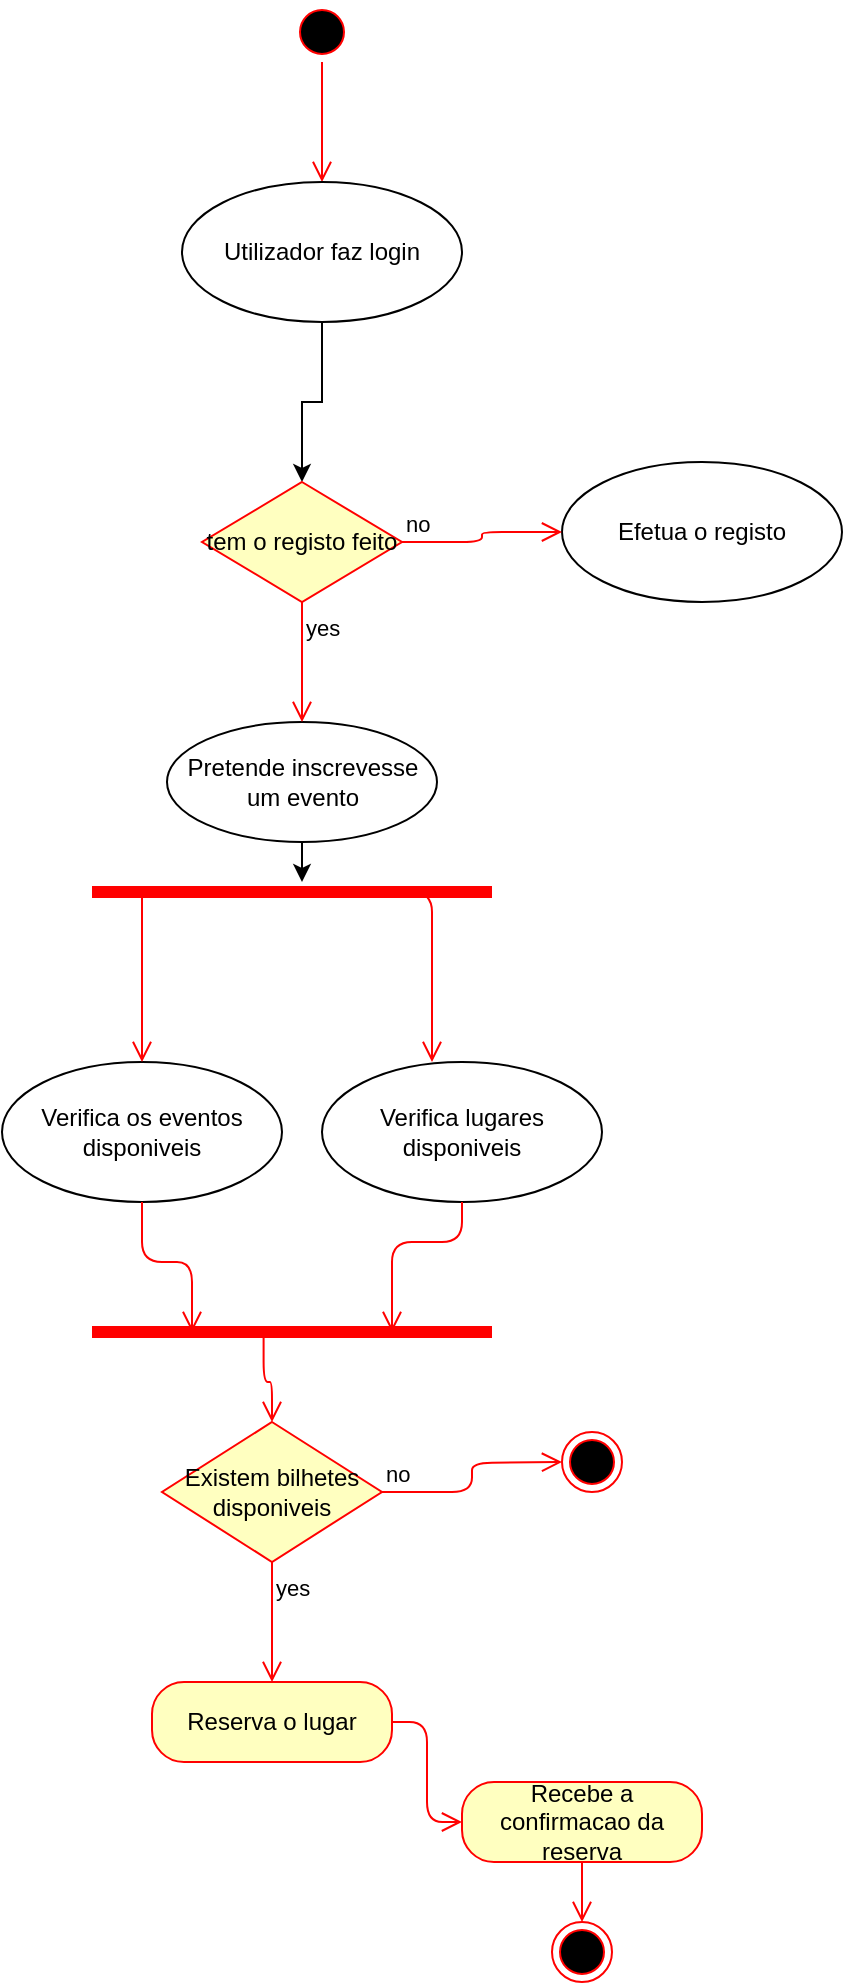 <mxfile version="10.6.7" type="device"><diagram id="XYbIL3liiGns2cnvg5g_" name="Page-1"><mxGraphModel dx="1250" dy="582" grid="1" gridSize="10" guides="1" tooltips="1" connect="1" arrows="1" fold="1" page="1" pageScale="1" pageWidth="1654" pageHeight="1169" math="0" shadow="0"><root><mxCell id="0"/><mxCell id="1" parent="0"/><mxCell id="vwXg7niIWtBFqWcDfArL-1" value="" style="ellipse;html=1;shape=startState;fillColor=#000000;strokeColor=#ff0000;" vertex="1" parent="1"><mxGeometry x="165" y="150" width="30" height="30" as="geometry"/></mxCell><mxCell id="vwXg7niIWtBFqWcDfArL-2" value="" style="edgeStyle=orthogonalEdgeStyle;html=1;verticalAlign=bottom;endArrow=open;endSize=8;strokeColor=#ff0000;" edge="1" source="vwXg7niIWtBFqWcDfArL-1" parent="1"><mxGeometry relative="1" as="geometry"><mxPoint x="180" y="240" as="targetPoint"/></mxGeometry></mxCell><mxCell id="vwXg7niIWtBFqWcDfArL-5" style="edgeStyle=orthogonalEdgeStyle;rounded=0;orthogonalLoop=1;jettySize=auto;html=1;exitX=0.5;exitY=1;exitDx=0;exitDy=0;entryX=0.5;entryY=0;entryDx=0;entryDy=0;" edge="1" parent="1" source="vwXg7niIWtBFqWcDfArL-3" target="vwXg7niIWtBFqWcDfArL-23"><mxGeometry relative="1" as="geometry"><mxPoint x="185" y="360" as="targetPoint"/></mxGeometry></mxCell><mxCell id="vwXg7niIWtBFqWcDfArL-3" value="Utilizador faz login" style="ellipse;whiteSpace=wrap;html=1;" vertex="1" parent="1"><mxGeometry x="110" y="240" width="140" height="70" as="geometry"/></mxCell><mxCell id="vwXg7niIWtBFqWcDfArL-6" value="Efetua o registo" style="ellipse;whiteSpace=wrap;html=1;" vertex="1" parent="1"><mxGeometry x="300" y="380" width="140" height="70" as="geometry"/></mxCell><mxCell id="vwXg7niIWtBFqWcDfArL-26" style="edgeStyle=orthogonalEdgeStyle;rounded=0;orthogonalLoop=1;jettySize=auto;html=1;exitX=0.5;exitY=1;exitDx=0;exitDy=0;" edge="1" parent="1" source="vwXg7niIWtBFqWcDfArL-9" target="vwXg7niIWtBFqWcDfArL-19"><mxGeometry relative="1" as="geometry"><Array as="points"><mxPoint x="170" y="590"/><mxPoint x="170" y="590"/></Array></mxGeometry></mxCell><mxCell id="vwXg7niIWtBFqWcDfArL-9" value="Pretende inscrevesse um evento" style="ellipse;whiteSpace=wrap;html=1;" vertex="1" parent="1"><mxGeometry x="102.5" y="510" width="135" height="60" as="geometry"/></mxCell><mxCell id="vwXg7niIWtBFqWcDfArL-18" value="Verifica os eventos disponiveis" style="ellipse;whiteSpace=wrap;html=1;" vertex="1" parent="1"><mxGeometry x="20" y="680" width="140" height="70" as="geometry"/></mxCell><mxCell id="vwXg7niIWtBFqWcDfArL-19" value="" style="shape=line;html=1;strokeWidth=6;strokeColor=#ff0000;" vertex="1" parent="1"><mxGeometry x="65" y="590" width="200" height="10" as="geometry"/></mxCell><mxCell id="vwXg7niIWtBFqWcDfArL-20" value="" style="edgeStyle=orthogonalEdgeStyle;html=1;verticalAlign=bottom;endArrow=open;endSize=8;strokeColor=#ff0000;entryX=0.5;entryY=0;entryDx=0;entryDy=0;" edge="1" parent="1" target="vwXg7niIWtBFqWcDfArL-18"><mxGeometry relative="1" as="geometry"><mxPoint x="185" y="670" as="targetPoint"/><mxPoint x="90" y="595" as="sourcePoint"/><Array as="points"><mxPoint x="90" y="620"/><mxPoint x="90" y="620"/></Array></mxGeometry></mxCell><mxCell id="vwXg7niIWtBFqWcDfArL-21" value="" style="edgeStyle=orthogonalEdgeStyle;html=1;verticalAlign=bottom;endArrow=open;endSize=8;strokeColor=#ff0000;exitX=0.75;exitY=0.5;exitDx=0;exitDy=0;exitPerimeter=0;" edge="1" parent="1" source="vwXg7niIWtBFqWcDfArL-19"><mxGeometry relative="1" as="geometry"><mxPoint x="235" y="680" as="targetPoint"/><mxPoint x="135" y="610" as="sourcePoint"/><Array as="points"><mxPoint x="235" y="620"/><mxPoint x="235" y="620"/></Array></mxGeometry></mxCell><mxCell id="vwXg7niIWtBFqWcDfArL-22" value="Verifica lugares disponiveis" style="ellipse;whiteSpace=wrap;html=1;" vertex="1" parent="1"><mxGeometry x="180" y="680" width="140" height="70" as="geometry"/></mxCell><mxCell id="vwXg7niIWtBFqWcDfArL-23" value="tem o registo feito" style="rhombus;whiteSpace=wrap;html=1;fillColor=#ffffc0;strokeColor=#ff0000;" vertex="1" parent="1"><mxGeometry x="120" y="390" width="100" height="60" as="geometry"/></mxCell><mxCell id="vwXg7niIWtBFqWcDfArL-24" value="no" style="edgeStyle=orthogonalEdgeStyle;html=1;align=left;verticalAlign=bottom;endArrow=open;endSize=8;strokeColor=#ff0000;entryX=0;entryY=0.5;entryDx=0;entryDy=0;" edge="1" source="vwXg7niIWtBFqWcDfArL-23" parent="1" target="vwXg7niIWtBFqWcDfArL-6"><mxGeometry x="-1" relative="1" as="geometry"><mxPoint x="300" y="410" as="targetPoint"/></mxGeometry></mxCell><mxCell id="vwXg7niIWtBFqWcDfArL-25" value="yes" style="edgeStyle=orthogonalEdgeStyle;html=1;align=left;verticalAlign=top;endArrow=open;endSize=8;strokeColor=#ff0000;entryX=0.5;entryY=0;entryDx=0;entryDy=0;" edge="1" source="vwXg7niIWtBFqWcDfArL-23" parent="1" target="vwXg7niIWtBFqWcDfArL-9"><mxGeometry x="-1" relative="1" as="geometry"><mxPoint x="160" y="490" as="targetPoint"/></mxGeometry></mxCell><mxCell id="vwXg7niIWtBFqWcDfArL-27" value="" style="shape=line;html=1;strokeWidth=6;strokeColor=#ff0000;" vertex="1" parent="1"><mxGeometry x="65" y="810" width="200" height="10" as="geometry"/></mxCell><mxCell id="vwXg7niIWtBFqWcDfArL-32" value="" style="edgeStyle=orthogonalEdgeStyle;html=1;verticalAlign=bottom;endArrow=open;endSize=8;strokeColor=#ff0000;exitX=0.5;exitY=1;exitDx=0;exitDy=0;entryX=0.25;entryY=0.5;entryDx=0;entryDy=0;entryPerimeter=0;" edge="1" parent="1" source="vwXg7niIWtBFqWcDfArL-18" target="vwXg7niIWtBFqWcDfArL-27"><mxGeometry relative="1" as="geometry"><mxPoint x="100" y="690" as="targetPoint"/><mxPoint x="100" y="605" as="sourcePoint"/><Array as="points"/></mxGeometry></mxCell><mxCell id="vwXg7niIWtBFqWcDfArL-34" value="" style="edgeStyle=orthogonalEdgeStyle;html=1;verticalAlign=bottom;endArrow=open;endSize=8;strokeColor=#ff0000;exitX=0.5;exitY=1;exitDx=0;exitDy=0;entryX=0.75;entryY=0.5;entryDx=0;entryDy=0;entryPerimeter=0;" edge="1" parent="1" source="vwXg7niIWtBFqWcDfArL-22" target="vwXg7niIWtBFqWcDfArL-27"><mxGeometry relative="1" as="geometry"><mxPoint x="245" y="690" as="targetPoint"/><mxPoint x="225" y="605" as="sourcePoint"/><Array as="points"><mxPoint x="250" y="770"/><mxPoint x="215" y="770"/></Array></mxGeometry></mxCell><mxCell id="vwXg7niIWtBFqWcDfArL-35" value="Existem bilhetes disponiveis" style="rhombus;whiteSpace=wrap;html=1;fillColor=#ffffc0;strokeColor=#ff0000;" vertex="1" parent="1"><mxGeometry x="100" y="860" width="110" height="70" as="geometry"/></mxCell><mxCell id="vwXg7niIWtBFqWcDfArL-36" value="no" style="edgeStyle=orthogonalEdgeStyle;html=1;align=left;verticalAlign=bottom;endArrow=open;endSize=8;strokeColor=#ff0000;" edge="1" source="vwXg7niIWtBFqWcDfArL-35" parent="1"><mxGeometry x="-1" relative="1" as="geometry"><mxPoint x="300" y="880" as="targetPoint"/></mxGeometry></mxCell><mxCell id="vwXg7niIWtBFqWcDfArL-37" value="yes" style="edgeStyle=orthogonalEdgeStyle;html=1;align=left;verticalAlign=top;endArrow=open;endSize=8;strokeColor=#ff0000;" edge="1" source="vwXg7niIWtBFqWcDfArL-35" parent="1"><mxGeometry x="-1" relative="1" as="geometry"><mxPoint x="155" y="990" as="targetPoint"/></mxGeometry></mxCell><mxCell id="vwXg7niIWtBFqWcDfArL-38" value="" style="edgeStyle=orthogonalEdgeStyle;html=1;verticalAlign=bottom;endArrow=open;endSize=8;strokeColor=#ff0000;exitX=0.429;exitY=0.42;exitDx=0;exitDy=0;entryX=0.5;entryY=0;entryDx=0;entryDy=0;exitPerimeter=0;" edge="1" parent="1" source="vwXg7niIWtBFqWcDfArL-27" target="vwXg7niIWtBFqWcDfArL-35"><mxGeometry relative="1" as="geometry"><mxPoint x="152.5" y="885" as="targetPoint"/><mxPoint x="127.5" y="820" as="sourcePoint"/><Array as="points"/></mxGeometry></mxCell><mxCell id="vwXg7niIWtBFqWcDfArL-39" value="Reserva o lugar" style="rounded=1;whiteSpace=wrap;html=1;arcSize=40;fontColor=#000000;fillColor=#ffffc0;strokeColor=#ff0000;" vertex="1" parent="1"><mxGeometry x="95" y="990" width="120" height="40" as="geometry"/></mxCell><mxCell id="vwXg7niIWtBFqWcDfArL-40" value="" style="edgeStyle=orthogonalEdgeStyle;html=1;verticalAlign=bottom;endArrow=open;endSize=8;strokeColor=#ff0000;entryX=0;entryY=0.5;entryDx=0;entryDy=0;" edge="1" source="vwXg7niIWtBFqWcDfArL-39" parent="1" target="vwXg7niIWtBFqWcDfArL-41"><mxGeometry relative="1" as="geometry"><mxPoint x="160" y="1090" as="targetPoint"/></mxGeometry></mxCell><mxCell id="vwXg7niIWtBFqWcDfArL-41" value="Recebe a confirmacao da reserva" style="rounded=1;whiteSpace=wrap;html=1;arcSize=40;fontColor=#000000;fillColor=#ffffc0;strokeColor=#ff0000;" vertex="1" parent="1"><mxGeometry x="250" y="1040" width="120" height="40" as="geometry"/></mxCell><mxCell id="vwXg7niIWtBFqWcDfArL-42" value="" style="edgeStyle=orthogonalEdgeStyle;html=1;verticalAlign=bottom;endArrow=open;endSize=8;strokeColor=#ff0000;" edge="1" source="vwXg7niIWtBFqWcDfArL-41" parent="1"><mxGeometry relative="1" as="geometry"><mxPoint x="310" y="1110" as="targetPoint"/></mxGeometry></mxCell><mxCell id="vwXg7niIWtBFqWcDfArL-43" value="" style="ellipse;html=1;shape=endState;fillColor=#000000;strokeColor=#ff0000;" vertex="1" parent="1"><mxGeometry x="295" y="1110" width="30" height="30" as="geometry"/></mxCell><mxCell id="vwXg7niIWtBFqWcDfArL-44" value="" style="ellipse;html=1;shape=endState;fillColor=#000000;strokeColor=#ff0000;" vertex="1" parent="1"><mxGeometry x="300" y="865" width="30" height="30" as="geometry"/></mxCell></root></mxGraphModel></diagram></mxfile>